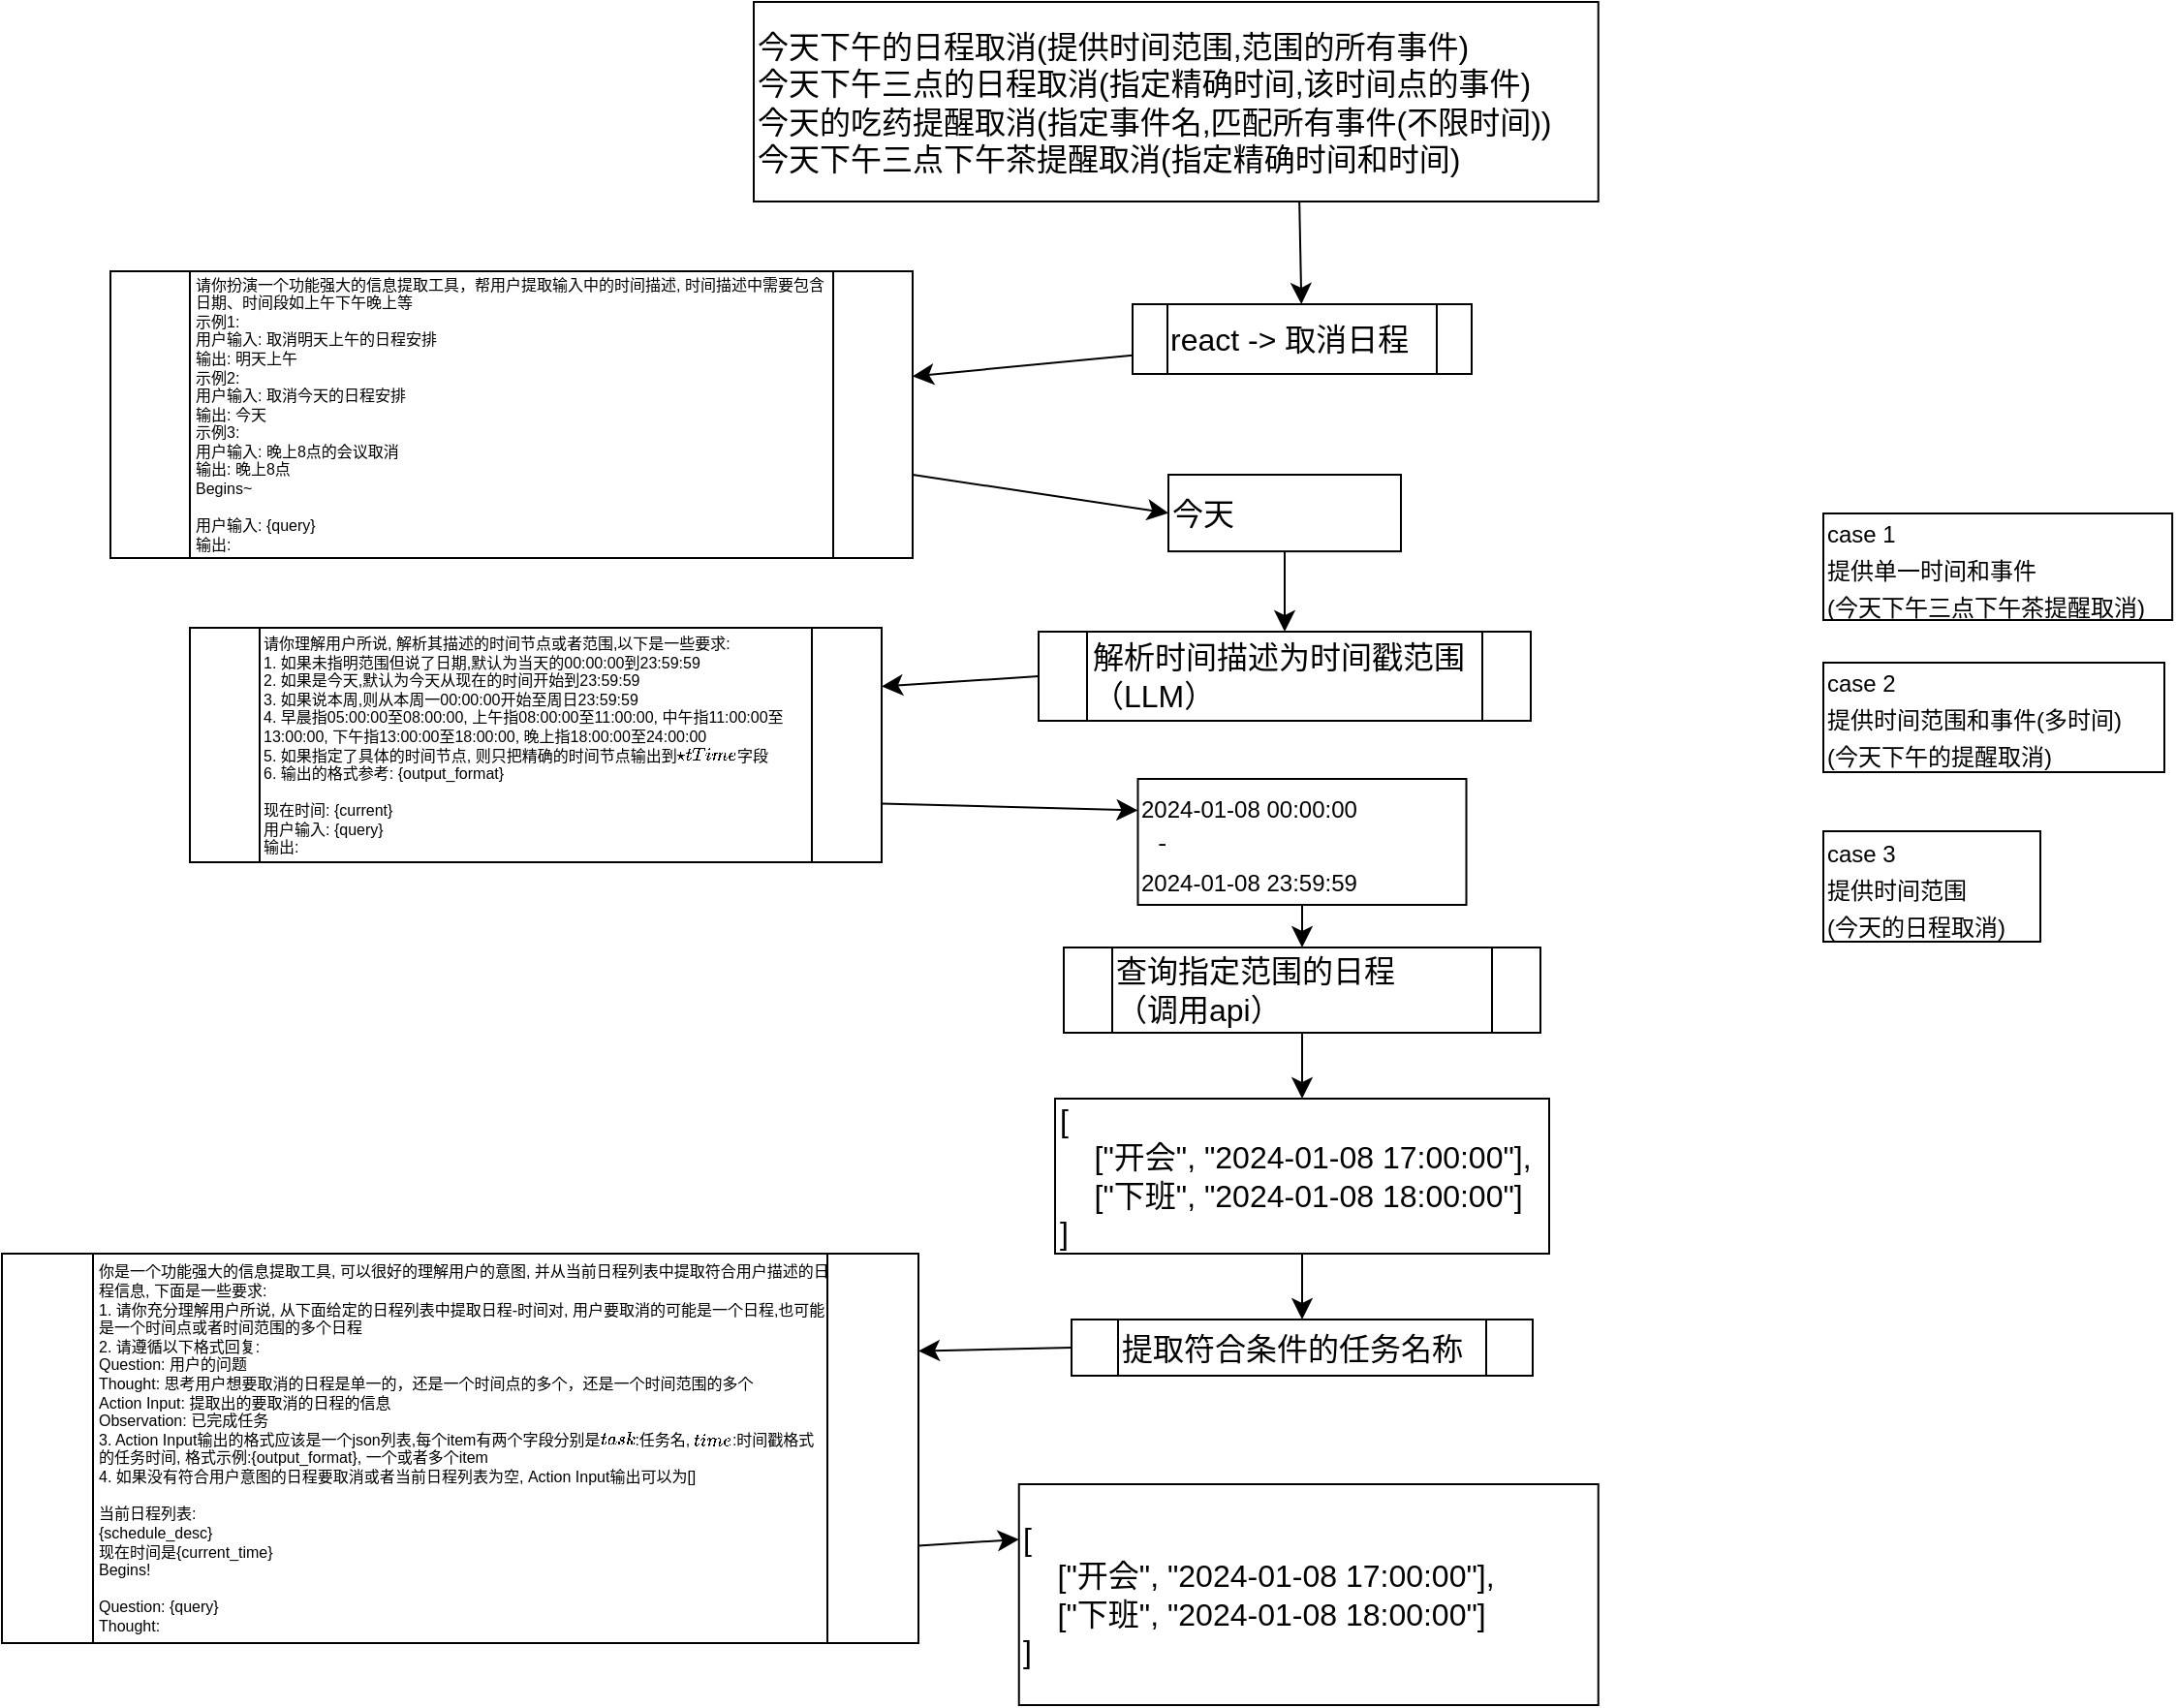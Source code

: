 <mxfile version="21.6.1" type="device">
  <diagram name="第 1 页" id="myKFbSLdeXqDhdsps-h7">
    <mxGraphModel dx="2634" dy="1287" grid="0" gridSize="10" guides="1" tooltips="1" connect="1" arrows="1" fold="1" page="0" pageScale="1" pageWidth="827" pageHeight="1169" math="0" shadow="0">
      <root>
        <mxCell id="0" />
        <mxCell id="1" parent="0" />
        <mxCell id="Ct9IK7NDdIwvGaH6qSSA-2" style="edgeStyle=none;curved=1;rounded=0;orthogonalLoop=1;jettySize=auto;html=1;fontSize=12;startSize=8;endSize=8;entryX=0;entryY=0.5;entryDx=0;entryDy=0;align=left;" parent="1" source="Ct9IK7NDdIwvGaH6qSSA-26" target="Ct9IK7NDdIwvGaH6qSSA-3" edge="1">
          <mxGeometry relative="1" as="geometry">
            <mxPoint x="-443" y="-27.333" as="targetPoint" />
            <mxPoint x="-331" y="-66" as="sourcePoint" />
          </mxGeometry>
        </mxCell>
        <mxCell id="Ct9IK7NDdIwvGaH6qSSA-16" style="edgeStyle=none;curved=1;rounded=0;orthogonalLoop=1;jettySize=auto;html=1;fontSize=12;startSize=8;endSize=8;align=left;exitX=0.646;exitY=0.99;exitDx=0;exitDy=0;exitPerimeter=0;" parent="1" source="Ct9IK7NDdIwvGaH6qSSA-1" target="Ct9IK7NDdIwvGaH6qSSA-15" edge="1">
          <mxGeometry relative="1" as="geometry">
            <mxPoint x="-166" y="-179" as="sourcePoint" />
          </mxGeometry>
        </mxCell>
        <mxCell id="Ct9IK7NDdIwvGaH6qSSA-1" value="&lt;div style=&quot;&quot;&gt;&lt;span style=&quot;background-color: initial;&quot;&gt;今天下午的日程取消(提供时间范围,范围的所有事件)&lt;/span&gt;&lt;/div&gt;&lt;div style=&quot;&quot;&gt;&lt;span style=&quot;background-color: initial;&quot;&gt;今天下午三点的日程取消(指定精确时间,该时间点的事件)&lt;/span&gt;&lt;/div&gt;&lt;div style=&quot;&quot;&gt;&lt;span style=&quot;background-color: initial;&quot;&gt;今天的吃药提醒取消(指定事件名,匹配所有事件(不限时间))&lt;/span&gt;&lt;/div&gt;&lt;div style=&quot;&quot;&gt;&lt;span style=&quot;background-color: initial;&quot;&gt;今天下午三点下午茶提醒取消(指定精确时间和时间)&lt;/span&gt;&lt;/div&gt;" style="whiteSpace=wrap;html=1;fontSize=16;align=left;" parent="1" vertex="1">
          <mxGeometry x="-441" y="-284" width="435.87" height="103" as="geometry" />
        </mxCell>
        <mxCell id="Ct9IK7NDdIwvGaH6qSSA-21" style="edgeStyle=none;curved=1;rounded=0;orthogonalLoop=1;jettySize=auto;html=1;exitX=0.5;exitY=1;exitDx=0;exitDy=0;entryX=0.5;entryY=0;entryDx=0;entryDy=0;fontSize=12;startSize=8;endSize=8;align=left;" parent="1" source="Ct9IK7NDdIwvGaH6qSSA-3" target="Ct9IK7NDdIwvGaH6qSSA-20" edge="1">
          <mxGeometry relative="1" as="geometry">
            <mxPoint x="-376.75" y="86" as="sourcePoint" />
          </mxGeometry>
        </mxCell>
        <mxCell id="Ct9IK7NDdIwvGaH6qSSA-3" value="今天" style="whiteSpace=wrap;html=1;fontSize=16;align=left;" parent="1" vertex="1">
          <mxGeometry x="-227" y="-40" width="120" height="39.56" as="geometry" />
        </mxCell>
        <mxCell id="Ct9IK7NDdIwvGaH6qSSA-24" style="edgeStyle=none;curved=1;rounded=0;orthogonalLoop=1;jettySize=auto;html=1;exitX=0.5;exitY=1;exitDx=0;exitDy=0;entryX=0.5;entryY=0;entryDx=0;entryDy=0;fontSize=12;startSize=8;endSize=8;align=left;" parent="1" source="Ct9IK7NDdIwvGaH6qSSA-5" target="Ct9IK7NDdIwvGaH6qSSA-23" edge="1">
          <mxGeometry relative="1" as="geometry" />
        </mxCell>
        <mxCell id="Ct9IK7NDdIwvGaH6qSSA-5" value="&lt;font style=&quot;font-size: 12px;&quot;&gt;2024-01-08 00:00:00&lt;/font&gt;&lt;div style=&quot;font-family: IBMPlexMono, &amp;quot;Courier New&amp;quot;, monospace, Consolas, &amp;quot;Courier New&amp;quot;, monospace; line-height: 18px; font-size: 12px;&quot;&gt;&lt;span style=&quot;background-color: rgb(255, 255, 255);&quot;&gt;&lt;font style=&quot;font-size: 12px;&quot;&gt;&amp;nbsp;-&amp;nbsp;&lt;/font&gt;&lt;/span&gt;&lt;/div&gt;&lt;font style=&quot;font-size: 12px;&quot;&gt;2024-01-08 23:59:59&lt;/font&gt;" style="whiteSpace=wrap;html=1;fontSize=16;align=left;" parent="1" vertex="1">
          <mxGeometry x="-242.75" y="117" width="169.5" height="65" as="geometry" />
        </mxCell>
        <mxCell id="Ct9IK7NDdIwvGaH6qSSA-43" style="edgeStyle=none;curved=1;rounded=0;orthogonalLoop=1;jettySize=auto;html=1;exitX=0.5;exitY=1;exitDx=0;exitDy=0;entryX=0.5;entryY=0;entryDx=0;entryDy=0;fontSize=12;startSize=8;endSize=8;align=left;" parent="1" source="Ct9IK7NDdIwvGaH6qSSA-7" target="Ct9IK7NDdIwvGaH6qSSA-42" edge="1">
          <mxGeometry relative="1" as="geometry" />
        </mxCell>
        <mxCell id="Ct9IK7NDdIwvGaH6qSSA-7" value="&lt;div style=&quot;&quot;&gt;&lt;div&gt;[&lt;/div&gt;&lt;div&gt;&amp;nbsp; &amp;nbsp; [&quot;开会&quot;, &quot;2024-01-08 17:00:00&quot;],&lt;/div&gt;&lt;div&gt;&amp;nbsp; &amp;nbsp; [&quot;下班&quot;, &quot;2024-01-08 18:00:00&quot;]&lt;/div&gt;&lt;div&gt;]&lt;/div&gt;&lt;/div&gt;" style="whiteSpace=wrap;html=1;fontSize=16;align=left;" parent="1" vertex="1">
          <mxGeometry x="-285.5" y="282" width="255" height="80" as="geometry" />
        </mxCell>
        <mxCell id="Ct9IK7NDdIwvGaH6qSSA-15" value="react -&amp;gt; 取消日程" style="shape=process;whiteSpace=wrap;html=1;backgroundOutline=1;fontSize=16;align=left;" parent="1" vertex="1">
          <mxGeometry x="-245.5" y="-128" width="175" height="36" as="geometry" />
        </mxCell>
        <mxCell id="knp1C97iXwfgV3qYOqxX-3" style="edgeStyle=none;curved=1;rounded=0;orthogonalLoop=1;jettySize=auto;html=1;exitX=0;exitY=0.5;exitDx=0;exitDy=0;entryX=1;entryY=0.25;entryDx=0;entryDy=0;fontSize=12;startSize=8;endSize=8;align=left;" edge="1" parent="1" source="Ct9IK7NDdIwvGaH6qSSA-20" target="knp1C97iXwfgV3qYOqxX-2">
          <mxGeometry relative="1" as="geometry" />
        </mxCell>
        <mxCell id="Ct9IK7NDdIwvGaH6qSSA-20" value="解析时间描述为时间戳范围&lt;br&gt;（LLM）" style="shape=process;whiteSpace=wrap;html=1;backgroundOutline=1;fontSize=16;align=left;" parent="1" vertex="1">
          <mxGeometry x="-294" y="41" width="254" height="46" as="geometry" />
        </mxCell>
        <mxCell id="Ct9IK7NDdIwvGaH6qSSA-25" style="edgeStyle=none;curved=1;rounded=0;orthogonalLoop=1;jettySize=auto;html=1;entryX=0.5;entryY=0;entryDx=0;entryDy=0;fontSize=12;startSize=8;endSize=8;align=left;" parent="1" source="Ct9IK7NDdIwvGaH6qSSA-23" target="Ct9IK7NDdIwvGaH6qSSA-7" edge="1">
          <mxGeometry relative="1" as="geometry" />
        </mxCell>
        <mxCell id="Ct9IK7NDdIwvGaH6qSSA-23" value="查询指定范围的日程&lt;br&gt;（调用api）" style="shape=process;whiteSpace=wrap;html=1;backgroundOutline=1;fontSize=16;align=left;" parent="1" vertex="1">
          <mxGeometry x="-281" y="204" width="246" height="44" as="geometry" />
        </mxCell>
        <mxCell id="Ct9IK7NDdIwvGaH6qSSA-27" value="" style="edgeStyle=none;curved=1;rounded=0;orthogonalLoop=1;jettySize=auto;html=1;fontSize=12;startSize=8;endSize=8;align=left;" parent="1" source="Ct9IK7NDdIwvGaH6qSSA-15" target="Ct9IK7NDdIwvGaH6qSSA-26" edge="1">
          <mxGeometry relative="1" as="geometry">
            <mxPoint x="-346" y="-30" as="targetPoint" />
            <mxPoint x="-259" y="-93" as="sourcePoint" />
          </mxGeometry>
        </mxCell>
        <mxCell id="Ct9IK7NDdIwvGaH6qSSA-26" value="&lt;div style=&quot;font-size: 8px;&quot;&gt;&lt;font style=&quot;font-size: 8px;&quot;&gt;请你扮演一个功能强大的信息提取工具，帮用户提取输入中的时间描述, 时间描述中需要包含日期、时间段如上午下午晚上等&lt;/font&gt;&lt;/div&gt;&lt;div style=&quot;font-size: 8px;&quot;&gt;&lt;font style=&quot;font-size: 8px;&quot;&gt;示例1:&lt;/font&gt;&lt;/div&gt;&lt;div style=&quot;font-size: 8px;&quot;&gt;&lt;font style=&quot;font-size: 8px;&quot;&gt;用户输入: 取消明天上午的日程安排&lt;/font&gt;&lt;/div&gt;&lt;div style=&quot;font-size: 8px;&quot;&gt;&lt;font style=&quot;font-size: 8px;&quot;&gt;输出: 明天上午&lt;/font&gt;&lt;/div&gt;&lt;div style=&quot;font-size: 8px;&quot;&gt;&lt;font style=&quot;font-size: 8px;&quot;&gt;示例2:&lt;/font&gt;&lt;/div&gt;&lt;div style=&quot;font-size: 8px;&quot;&gt;&lt;font style=&quot;font-size: 8px;&quot;&gt;用户输入: 取消今天的日程安排&lt;/font&gt;&lt;/div&gt;&lt;div style=&quot;font-size: 8px;&quot;&gt;&lt;font style=&quot;font-size: 8px;&quot;&gt;输出: 今天&lt;/font&gt;&lt;/div&gt;&lt;div style=&quot;font-size: 8px;&quot;&gt;&lt;font style=&quot;font-size: 8px;&quot;&gt;示例3:&lt;/font&gt;&lt;/div&gt;&lt;div style=&quot;font-size: 8px;&quot;&gt;&lt;font style=&quot;font-size: 8px;&quot;&gt;用户输入: 晚上8点的会议取消&lt;/font&gt;&lt;/div&gt;&lt;div style=&quot;font-size: 8px;&quot;&gt;&lt;font style=&quot;font-size: 8px;&quot;&gt;输出: 晚上8点&lt;/font&gt;&lt;/div&gt;&lt;div style=&quot;font-size: 8px;&quot;&gt;&lt;font style=&quot;font-size: 8px;&quot;&gt;Begins~&lt;/font&gt;&lt;/div&gt;&lt;div style=&quot;font-size: 8px;&quot;&gt;&lt;font style=&quot;font-size: 8px;&quot;&gt;&lt;br&gt;&lt;/font&gt;&lt;/div&gt;&lt;div style=&quot;font-size: 8px;&quot;&gt;&lt;font style=&quot;font-size: 8px;&quot;&gt;用户输入: {query}&lt;/font&gt;&lt;/div&gt;&lt;div style=&quot;font-size: 8px;&quot;&gt;&lt;font style=&quot;font-size: 8px;&quot;&gt;输出:&amp;nbsp;&lt;/font&gt;&lt;/div&gt;" style="shape=process;whiteSpace=wrap;html=1;backgroundOutline=1;fontSize=16;align=left;" parent="1" vertex="1">
          <mxGeometry x="-773" y="-145" width="414" height="148" as="geometry" />
        </mxCell>
        <mxCell id="Ct9IK7NDdIwvGaH6qSSA-33" value="&lt;font style=&quot;font-size: 12px;&quot;&gt;case 1&lt;br&gt;提供单一时间和事件&lt;br&gt;(今天下午三点下午茶提醒取消)&lt;/font&gt;" style="whiteSpace=wrap;html=1;fontSize=16;align=left;" parent="1" vertex="1">
          <mxGeometry x="111.0" y="-20" width="180.07" height="55" as="geometry" />
        </mxCell>
        <mxCell id="Ct9IK7NDdIwvGaH6qSSA-35" value="&lt;font style=&quot;font-size: 12px;&quot;&gt;case 2&lt;br&gt;提供时间范围和事件(多时间)&lt;br&gt;(今天下午的提醒取消)&lt;/font&gt;" style="whiteSpace=wrap;html=1;fontSize=16;align=left;" parent="1" vertex="1">
          <mxGeometry x="111" y="57" width="176" height="56.5" as="geometry" />
        </mxCell>
        <mxCell id="Ct9IK7NDdIwvGaH6qSSA-36" value="&lt;font style=&quot;font-size: 12px;&quot;&gt;case 3&lt;br&gt;提供时间范围&lt;br&gt;(今天的日程取消)&lt;/font&gt;" style="whiteSpace=wrap;html=1;fontSize=16;align=left;" parent="1" vertex="1">
          <mxGeometry x="111" y="144" width="112" height="57" as="geometry" />
        </mxCell>
        <mxCell id="knp1C97iXwfgV3qYOqxX-9" style="edgeStyle=none;curved=1;rounded=0;orthogonalLoop=1;jettySize=auto;html=1;exitX=0;exitY=0.5;exitDx=0;exitDy=0;entryX=1;entryY=0.25;entryDx=0;entryDy=0;fontSize=12;startSize=8;endSize=8;" edge="1" parent="1" source="Ct9IK7NDdIwvGaH6qSSA-42" target="knp1C97iXwfgV3qYOqxX-5">
          <mxGeometry relative="1" as="geometry" />
        </mxCell>
        <mxCell id="Ct9IK7NDdIwvGaH6qSSA-42" value="提取符合条件的任务名称" style="shape=process;whiteSpace=wrap;html=1;backgroundOutline=1;fontSize=16;align=left;" parent="1" vertex="1">
          <mxGeometry x="-277" y="396" width="238" height="29" as="geometry" />
        </mxCell>
        <mxCell id="knp1C97iXwfgV3qYOqxX-4" style="edgeStyle=none;curved=1;rounded=0;orthogonalLoop=1;jettySize=auto;html=1;exitX=1;exitY=0.75;exitDx=0;exitDy=0;entryX=0;entryY=0.25;entryDx=0;entryDy=0;fontSize=12;startSize=8;endSize=8;align=left;" edge="1" parent="1" source="knp1C97iXwfgV3qYOqxX-2" target="Ct9IK7NDdIwvGaH6qSSA-5">
          <mxGeometry relative="1" as="geometry" />
        </mxCell>
        <mxCell id="knp1C97iXwfgV3qYOqxX-2" value="&lt;div style=&quot;font-size: 8px;&quot;&gt;&lt;font style=&quot;font-size: 8px;&quot;&gt;请你理解用户所说, 解析其描述的时间节点或者范围,以下是一些要求:&lt;/font&gt;&lt;/div&gt;&lt;div style=&quot;font-size: 8px;&quot;&gt;&lt;font style=&quot;font-size: 8px;&quot;&gt;1. 如果未指明范围但说了日期,默认为当天的00:00:00到23:59:59&lt;/font&gt;&lt;/div&gt;&lt;div style=&quot;font-size: 8px;&quot;&gt;&lt;font style=&quot;font-size: 8px;&quot;&gt;2. 如果是今天,默认为今天从现在的时间开始到23:59:59&lt;/font&gt;&lt;/div&gt;&lt;div style=&quot;font-size: 8px;&quot;&gt;&lt;font style=&quot;font-size: 8px;&quot;&gt;3. 如果说本周,则从本周一00:00:00开始至周日23:59:59&lt;/font&gt;&lt;/div&gt;&lt;div style=&quot;font-size: 8px;&quot;&gt;&lt;font style=&quot;font-size: 8px;&quot;&gt;4. 早晨指05:00:00至08:00:00, 上午指08:00:00至11:00:00, 中午指11:00:00至13:00:00, 下午指13:00:00至18:00:00, 晚上指18:00:00至24:00:00&lt;/font&gt;&lt;/div&gt;&lt;div style=&quot;font-size: 8px;&quot;&gt;&lt;font style=&quot;font-size: 8px;&quot;&gt;5. 如果指定了具体的时间节点, 则只把精确的时间节点输出到`startTime`字段&lt;/font&gt;&lt;/div&gt;&lt;div style=&quot;font-size: 8px;&quot;&gt;&lt;font style=&quot;font-size: 8px;&quot;&gt;6. 输出的格式参考: {output_format}&lt;/font&gt;&lt;/div&gt;&lt;div style=&quot;font-size: 8px;&quot;&gt;&lt;font style=&quot;font-size: 8px;&quot;&gt;&lt;br&gt;&lt;/font&gt;&lt;/div&gt;&lt;div style=&quot;font-size: 8px;&quot;&gt;&lt;font style=&quot;font-size: 8px;&quot;&gt;现在时间: {current}&lt;/font&gt;&lt;/div&gt;&lt;div style=&quot;font-size: 8px;&quot;&gt;&lt;font style=&quot;font-size: 8px;&quot;&gt;用户输入: {query}&lt;/font&gt;&lt;/div&gt;&lt;div style=&quot;font-size: 8px;&quot;&gt;&lt;font style=&quot;font-size: 8px;&quot;&gt;输出:&lt;/font&gt;&lt;/div&gt;" style="shape=process;whiteSpace=wrap;html=1;backgroundOutline=1;fontSize=16;align=left;" vertex="1" parent="1">
          <mxGeometry x="-732" y="39" width="357" height="121" as="geometry" />
        </mxCell>
        <mxCell id="knp1C97iXwfgV3qYOqxX-8" style="edgeStyle=none;curved=1;rounded=0;orthogonalLoop=1;jettySize=auto;html=1;exitX=1;exitY=0.75;exitDx=0;exitDy=0;entryX=0;entryY=0.25;entryDx=0;entryDy=0;fontSize=12;startSize=8;endSize=8;" edge="1" parent="1" source="knp1C97iXwfgV3qYOqxX-5" target="knp1C97iXwfgV3qYOqxX-7">
          <mxGeometry relative="1" as="geometry" />
        </mxCell>
        <mxCell id="knp1C97iXwfgV3qYOqxX-5" value="&lt;div style=&quot;font-size: 8px;&quot;&gt;&lt;font style=&quot;font-size: 8px;&quot;&gt;你是一个功能强大的信息提取工具, 可以很好的理解用户的意图, 并从当前日程列表中提取符合用户描述的日程信息, 下面是一些要求:&lt;/font&gt;&lt;/div&gt;&lt;div style=&quot;font-size: 8px;&quot;&gt;&lt;font style=&quot;font-size: 8px;&quot;&gt;1. 请你充分理解用户所说, 从下面给定的日程列表中提取日程-时间对, 用户要取消的可能是一个日程,也可能是一个时间点或者时间范围的多个日程&lt;/font&gt;&lt;/div&gt;&lt;div style=&quot;font-size: 8px;&quot;&gt;&lt;font style=&quot;font-size: 8px;&quot;&gt;2. 请遵循以下格式回复:&lt;/font&gt;&lt;/div&gt;&lt;div style=&quot;font-size: 8px;&quot;&gt;&lt;font style=&quot;font-size: 8px;&quot;&gt;Question: 用户的问题&lt;/font&gt;&lt;/div&gt;&lt;div style=&quot;font-size: 8px;&quot;&gt;&lt;font style=&quot;font-size: 8px;&quot;&gt;Thought: 思考用户想要取消的日程是单一的，还是一个时间点的多个，还是一个时间范围的多个&lt;/font&gt;&lt;/div&gt;&lt;div style=&quot;font-size: 8px;&quot;&gt;&lt;font style=&quot;font-size: 8px;&quot;&gt;Action Input: 提取出的要取消的日程的信息&lt;/font&gt;&lt;/div&gt;&lt;div style=&quot;font-size: 8px;&quot;&gt;&lt;font style=&quot;font-size: 8px;&quot;&gt;Observation: 已完成任务&lt;/font&gt;&lt;/div&gt;&lt;div style=&quot;font-size: 8px;&quot;&gt;&lt;font style=&quot;font-size: 8px;&quot;&gt;3. Action Input输出的格式应该是一个json列表,每个item有两个字段分别是`task`:任务名, `time`:时间戳格式的任务时间, 格式示例:{output_format}, 一个或者多个item&lt;/font&gt;&lt;/div&gt;&lt;div style=&quot;font-size: 8px;&quot;&gt;&lt;font style=&quot;font-size: 8px;&quot;&gt;4. 如果没有符合用户意图的日程要取消或者`当前日程列表`为空, Action Input输出可以为[]&lt;/font&gt;&lt;/div&gt;&lt;div style=&quot;font-size: 8px;&quot;&gt;&lt;font style=&quot;font-size: 8px;&quot;&gt;&lt;br&gt;&lt;/font&gt;&lt;/div&gt;&lt;div style=&quot;font-size: 8px;&quot;&gt;&lt;font style=&quot;font-size: 8px;&quot;&gt;当前日程列表:&lt;/font&gt;&lt;/div&gt;&lt;div style=&quot;font-size: 8px;&quot;&gt;&lt;font style=&quot;font-size: 8px;&quot;&gt;{schedule_desc}&lt;/font&gt;&lt;/div&gt;&lt;div style=&quot;font-size: 8px;&quot;&gt;&lt;font style=&quot;font-size: 8px;&quot;&gt;现在时间是{current_time}&lt;/font&gt;&lt;/div&gt;&lt;div style=&quot;font-size: 8px;&quot;&gt;&lt;font style=&quot;font-size: 8px;&quot;&gt;Begins!&lt;/font&gt;&lt;/div&gt;&lt;div style=&quot;font-size: 8px;&quot;&gt;&lt;font style=&quot;font-size: 8px;&quot;&gt;&lt;br&gt;&lt;/font&gt;&lt;/div&gt;&lt;div style=&quot;font-size: 8px;&quot;&gt;&lt;font style=&quot;font-size: 8px;&quot;&gt;Question: {query}&lt;/font&gt;&lt;/div&gt;&lt;div style=&quot;font-size: 8px;&quot;&gt;&lt;font style=&quot;font-size: 8px;&quot;&gt;Thought:&amp;nbsp;&lt;/font&gt;&lt;/div&gt;" style="shape=process;whiteSpace=wrap;html=1;backgroundOutline=1;fontSize=16;align=left;" vertex="1" parent="1">
          <mxGeometry x="-829" y="362" width="473" height="201" as="geometry" />
        </mxCell>
        <mxCell id="knp1C97iXwfgV3qYOqxX-7" value="&lt;div style=&quot;border-color: var(--border-color);&quot;&gt;[&lt;/div&gt;&lt;div style=&quot;border-color: var(--border-color);&quot;&gt;&amp;nbsp; &amp;nbsp; [&quot;开会&quot;, &quot;2024-01-08 17:00:00&quot;],&lt;/div&gt;&lt;div style=&quot;border-color: var(--border-color);&quot;&gt;&amp;nbsp; &amp;nbsp; [&quot;下班&quot;, &quot;2024-01-08 18:00:00&quot;]&lt;/div&gt;&lt;div style=&quot;border-color: var(--border-color);&quot;&gt;]&lt;/div&gt;" style="whiteSpace=wrap;html=1;fontSize=16;align=left;" vertex="1" parent="1">
          <mxGeometry x="-304.13" y="481" width="299" height="114" as="geometry" />
        </mxCell>
      </root>
    </mxGraphModel>
  </diagram>
</mxfile>
